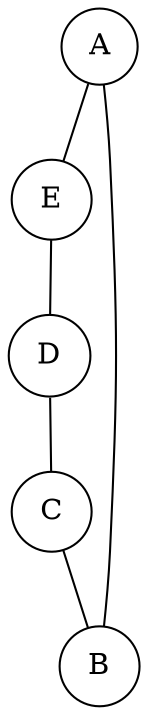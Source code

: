 graph {
    node[width=0.15,shape=circle]
    A [pos="0,0!"]; 
    B [pos="3,1!"];
    C [pos="4,-1!"]; 
    D [pos="3,-3!"];
    E [pos="0,-2!"];
    A -- E -- D -- C -- B -- A;
}